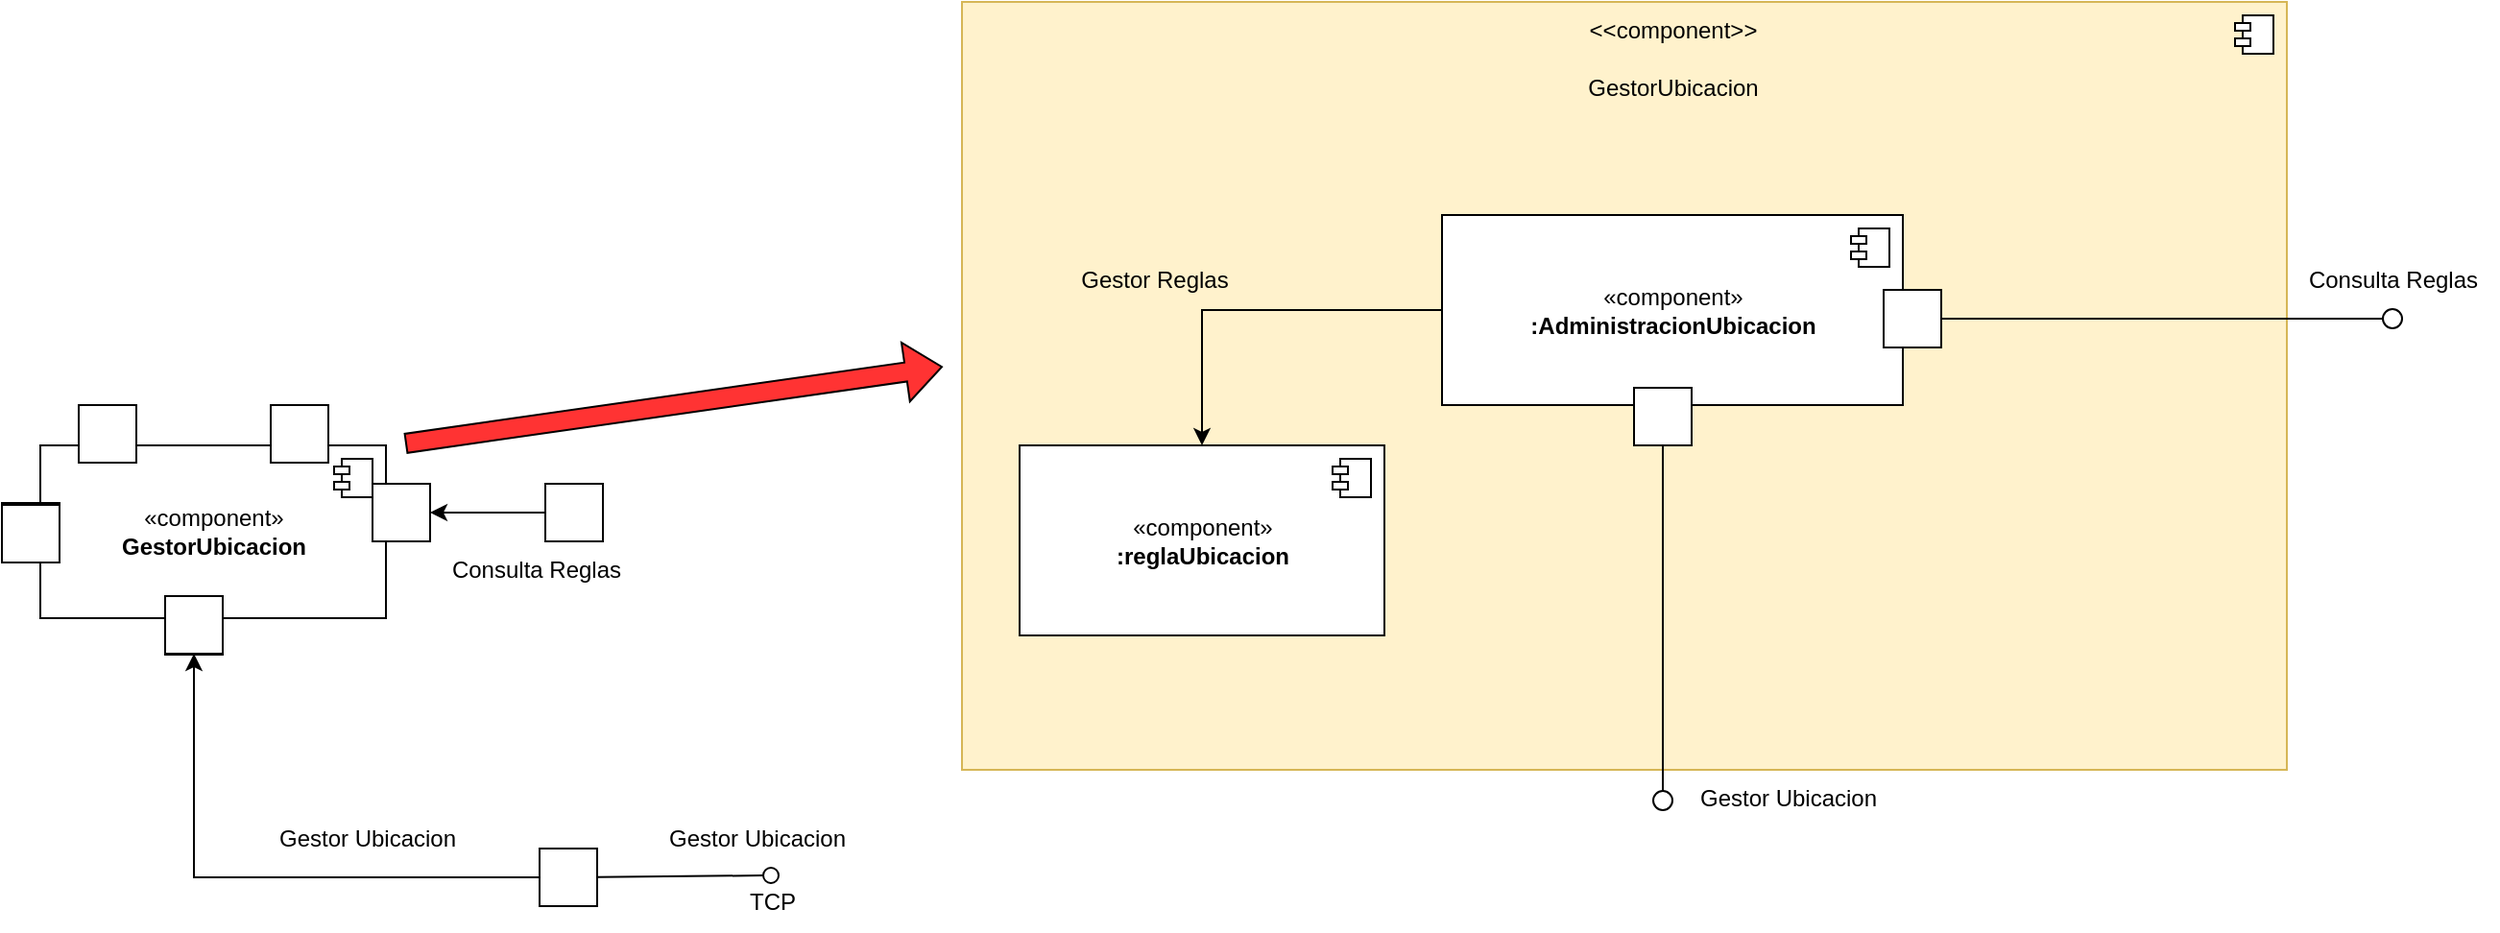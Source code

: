 <mxfile version="20.2.8" type="github">
  <diagram id="zAEFSSsMWEvl6_1o3meR" name="Página-1">
    <mxGraphModel dx="770" dy="350" grid="1" gridSize="10" guides="1" tooltips="1" connect="1" arrows="1" fold="1" page="1" pageScale="1" pageWidth="827" pageHeight="1169" math="0" shadow="0">
      <root>
        <mxCell id="0" />
        <mxCell id="1" parent="0" />
        <mxCell id="PLPeGTsNUyZ7Hu_J96Ss-1" value="«component»&lt;br&gt;&lt;b&gt;GestorUbicacion&lt;br&gt;&lt;/b&gt;" style="html=1;dropTarget=0;" vertex="1" parent="1">
          <mxGeometry x="170" y="571" width="180" height="90" as="geometry" />
        </mxCell>
        <mxCell id="PLPeGTsNUyZ7Hu_J96Ss-2" value="" style="shape=module;jettyWidth=8;jettyHeight=4;" vertex="1" parent="PLPeGTsNUyZ7Hu_J96Ss-1">
          <mxGeometry x="1" width="20" height="20" relative="1" as="geometry">
            <mxPoint x="-27" y="7" as="offset" />
          </mxGeometry>
        </mxCell>
        <mxCell id="PLPeGTsNUyZ7Hu_J96Ss-3" value="" style="html=1;rounded=0;" vertex="1" parent="1">
          <mxGeometry x="150" y="601" width="30" height="30" as="geometry" />
        </mxCell>
        <mxCell id="PLPeGTsNUyZ7Hu_J96Ss-4" value="" style="html=1;rounded=0;" vertex="1" parent="1">
          <mxGeometry x="190" y="550" width="30" height="30" as="geometry" />
        </mxCell>
        <mxCell id="PLPeGTsNUyZ7Hu_J96Ss-5" value="" style="html=1;rounded=0;" vertex="1" parent="1">
          <mxGeometry x="290" y="550" width="30" height="30" as="geometry" />
        </mxCell>
        <mxCell id="PLPeGTsNUyZ7Hu_J96Ss-6" value="" style="html=1;rounded=0;direction=east;flipV=0;" vertex="1" parent="1">
          <mxGeometry x="430" y="781" width="30" height="30" as="geometry" />
        </mxCell>
        <mxCell id="PLPeGTsNUyZ7Hu_J96Ss-7" value="Gestor Ubicacion" style="text;html=1;align=center;verticalAlign=middle;resizable=0;points=[];autosize=1;strokeColor=none;fillColor=none;" vertex="1" parent="1">
          <mxGeometry x="482.5" y="761" width="120" height="30" as="geometry" />
        </mxCell>
        <mxCell id="PLPeGTsNUyZ7Hu_J96Ss-8" value="" style="html=1;rounded=0;direction=east;flipV=0;" vertex="1" parent="1">
          <mxGeometry x="235" y="650" width="30" height="30" as="geometry" />
        </mxCell>
        <mxCell id="PLPeGTsNUyZ7Hu_J96Ss-9" value="Gestor Ubicacion" style="text;html=1;align=center;verticalAlign=middle;resizable=0;points=[];autosize=1;strokeColor=none;fillColor=none;" vertex="1" parent="1">
          <mxGeometry x="280" y="761" width="120" height="30" as="geometry" />
        </mxCell>
        <mxCell id="PLPeGTsNUyZ7Hu_J96Ss-10" value="" style="html=1;rounded=0;" vertex="1" parent="1">
          <mxGeometry x="433" y="591" width="30" height="30" as="geometry" />
        </mxCell>
        <mxCell id="PLPeGTsNUyZ7Hu_J96Ss-11" value="" style="html=1;rounded=0;" vertex="1" parent="1">
          <mxGeometry x="343" y="591" width="30" height="30" as="geometry" />
        </mxCell>
        <mxCell id="PLPeGTsNUyZ7Hu_J96Ss-12" style="edgeStyle=orthogonalEdgeStyle;rounded=0;orthogonalLoop=1;jettySize=auto;html=1;entryX=1;entryY=0.5;entryDx=0;entryDy=0;" edge="1" parent="1" source="PLPeGTsNUyZ7Hu_J96Ss-13" target="PLPeGTsNUyZ7Hu_J96Ss-11">
          <mxGeometry relative="1" as="geometry" />
        </mxCell>
        <mxCell id="PLPeGTsNUyZ7Hu_J96Ss-13" value="" style="html=1;rounded=0;direction=east;flipV=0;" vertex="1" parent="1">
          <mxGeometry x="433" y="591" width="30" height="30" as="geometry" />
        </mxCell>
        <mxCell id="PLPeGTsNUyZ7Hu_J96Ss-14" value="Consulta Reglas" style="text;html=1;align=center;verticalAlign=middle;resizable=0;points=[];autosize=1;strokeColor=none;fillColor=none;" vertex="1" parent="1">
          <mxGeometry x="373" y="621" width="110" height="30" as="geometry" />
        </mxCell>
        <mxCell id="PLPeGTsNUyZ7Hu_J96Ss-15" value="" style="html=1;rounded=0;" vertex="1" parent="1">
          <mxGeometry x="430" y="781" width="30" height="30" as="geometry" />
        </mxCell>
        <mxCell id="PLPeGTsNUyZ7Hu_J96Ss-16" value="" style="endArrow=none;html=1;rounded=0;align=center;verticalAlign=top;endFill=0;labelBackgroundColor=none;endSize=2;" edge="1" parent="1" source="PLPeGTsNUyZ7Hu_J96Ss-15" target="PLPeGTsNUyZ7Hu_J96Ss-17">
          <mxGeometry relative="1" as="geometry" />
        </mxCell>
        <mxCell id="PLPeGTsNUyZ7Hu_J96Ss-17" value="" style="ellipse;html=1;fontSize=11;align=center;fillColor=none;points=[];aspect=fixed;resizable=0;verticalAlign=bottom;labelPosition=center;verticalLabelPosition=top;flipH=1;" vertex="1" parent="1">
          <mxGeometry x="546.5" y="791" width="8" height="8" as="geometry" />
        </mxCell>
        <mxCell id="PLPeGTsNUyZ7Hu_J96Ss-18" style="edgeStyle=orthogonalEdgeStyle;rounded=0;orthogonalLoop=1;jettySize=auto;html=1;entryX=0.5;entryY=1;entryDx=0;entryDy=0;" edge="1" parent="1" source="PLPeGTsNUyZ7Hu_J96Ss-19" target="PLPeGTsNUyZ7Hu_J96Ss-20">
          <mxGeometry relative="1" as="geometry" />
        </mxCell>
        <mxCell id="PLPeGTsNUyZ7Hu_J96Ss-19" value="" style="html=1;rounded=0;direction=east;flipV=0;" vertex="1" parent="1">
          <mxGeometry x="430" y="781" width="30" height="30" as="geometry" />
        </mxCell>
        <mxCell id="PLPeGTsNUyZ7Hu_J96Ss-20" value="" style="html=1;rounded=0;" vertex="1" parent="1">
          <mxGeometry x="235" y="649.5" width="30" height="30" as="geometry" />
        </mxCell>
        <mxCell id="PLPeGTsNUyZ7Hu_J96Ss-21" value="" style="html=1;rounded=0;" vertex="1" parent="1">
          <mxGeometry x="190" y="550" width="30" height="30" as="geometry" />
        </mxCell>
        <mxCell id="PLPeGTsNUyZ7Hu_J96Ss-22" value="" style="html=1;rounded=0;" vertex="1" parent="1">
          <mxGeometry x="290" y="550" width="30" height="30" as="geometry" />
        </mxCell>
        <mxCell id="PLPeGTsNUyZ7Hu_J96Ss-23" value="" style="html=1;rounded=0;direction=east;flipV=0;" vertex="1" parent="1">
          <mxGeometry x="150" y="602" width="30" height="30" as="geometry" />
        </mxCell>
        <mxCell id="PLPeGTsNUyZ7Hu_J96Ss-24" value="TCP" style="text;html=1;align=center;verticalAlign=middle;resizable=0;points=[];autosize=1;strokeColor=none;fillColor=none;" vertex="1" parent="1">
          <mxGeometry x="525.5" y="794" width="50" height="30" as="geometry" />
        </mxCell>
        <mxCell id="PLPeGTsNUyZ7Hu_J96Ss-25" value="" style="shape=flexArrow;endArrow=classic;html=1;rounded=0;fillColor=#FF3333;" edge="1" parent="1">
          <mxGeometry width="50" height="50" relative="1" as="geometry">
            <mxPoint x="360" y="570" as="sourcePoint" />
            <mxPoint x="640" y="530" as="targetPoint" />
          </mxGeometry>
        </mxCell>
        <mxCell id="PLPeGTsNUyZ7Hu_J96Ss-28" value="" style="html=1;dropTarget=0;fillColor=#fff2cc;strokeColor=#d6b656;" vertex="1" parent="1">
          <mxGeometry x="650" y="340" width="690" height="400" as="geometry" />
        </mxCell>
        <mxCell id="PLPeGTsNUyZ7Hu_J96Ss-29" value="" style="shape=module;jettyWidth=8;jettyHeight=4;" vertex="1" parent="PLPeGTsNUyZ7Hu_J96Ss-28">
          <mxGeometry x="1" width="20" height="20" relative="1" as="geometry">
            <mxPoint x="-27" y="7" as="offset" />
          </mxGeometry>
        </mxCell>
        <mxCell id="PLPeGTsNUyZ7Hu_J96Ss-51" style="edgeStyle=orthogonalEdgeStyle;rounded=0;orthogonalLoop=1;jettySize=auto;html=1;fillColor=#FF3333;" edge="1" parent="1" source="PLPeGTsNUyZ7Hu_J96Ss-30" target="PLPeGTsNUyZ7Hu_J96Ss-49">
          <mxGeometry relative="1" as="geometry" />
        </mxCell>
        <mxCell id="PLPeGTsNUyZ7Hu_J96Ss-30" value="«component»&lt;br&gt;&lt;b&gt;:AdministracionUbicacion&lt;br&gt;&lt;/b&gt;" style="html=1;dropTarget=0;" vertex="1" parent="1">
          <mxGeometry x="900" y="451" width="240" height="99" as="geometry" />
        </mxCell>
        <mxCell id="PLPeGTsNUyZ7Hu_J96Ss-31" value="" style="shape=module;jettyWidth=8;jettyHeight=4;" vertex="1" parent="PLPeGTsNUyZ7Hu_J96Ss-30">
          <mxGeometry x="1" width="20" height="20" relative="1" as="geometry">
            <mxPoint x="-27" y="7" as="offset" />
          </mxGeometry>
        </mxCell>
        <mxCell id="PLPeGTsNUyZ7Hu_J96Ss-32" value="" style="html=1;rounded=0;" vertex="1" parent="1">
          <mxGeometry x="1130" y="490" width="30" height="30" as="geometry" />
        </mxCell>
        <mxCell id="PLPeGTsNUyZ7Hu_J96Ss-33" value="" style="html=1;rounded=0;" vertex="1" parent="1">
          <mxGeometry x="1000" y="541" width="30" height="30" as="geometry" />
        </mxCell>
        <mxCell id="PLPeGTsNUyZ7Hu_J96Ss-34" value="" style="rounded=0;orthogonalLoop=1;jettySize=auto;html=1;endArrow=none;endFill=0;sketch=0;targetPerimeterSpacing=0;fillColor=#FF3333;startArrow=none;" edge="1" parent="1" source="PLPeGTsNUyZ7Hu_J96Ss-36">
          <mxGeometry relative="1" as="geometry">
            <mxPoint x="1430" y="505" as="sourcePoint" />
            <mxPoint x="1400" y="505" as="targetPoint" />
          </mxGeometry>
        </mxCell>
        <mxCell id="PLPeGTsNUyZ7Hu_J96Ss-37" value="&amp;lt;&amp;lt;component&amp;gt;&amp;gt;" style="text;html=1;align=center;verticalAlign=middle;resizable=0;points=[];autosize=1;strokeColor=none;fillColor=none;" vertex="1" parent="1">
          <mxGeometry x="965" y="340" width="110" height="30" as="geometry" />
        </mxCell>
        <mxCell id="PLPeGTsNUyZ7Hu_J96Ss-38" value="GestorUbicacion" style="text;html=1;align=center;verticalAlign=middle;resizable=0;points=[];autosize=1;strokeColor=none;fillColor=none;" vertex="1" parent="1">
          <mxGeometry x="965" y="370" width="110" height="30" as="geometry" />
        </mxCell>
        <mxCell id="PLPeGTsNUyZ7Hu_J96Ss-41" value="" style="ellipse;whiteSpace=wrap;html=1;align=center;aspect=fixed;resizable=0;points=[];outlineConnect=0;sketch=0;" vertex="1" parent="1">
          <mxGeometry x="1010" y="751" width="10" height="10" as="geometry" />
        </mxCell>
        <mxCell id="PLPeGTsNUyZ7Hu_J96Ss-43" value="" style="rounded=0;orthogonalLoop=1;jettySize=auto;html=1;endArrow=none;endFill=0;sketch=0;sourcePerimeterSpacing=0;targetPerimeterSpacing=0;fillColor=#FF3333;exitX=0.5;exitY=1;exitDx=0;exitDy=0;" edge="1" parent="1" source="PLPeGTsNUyZ7Hu_J96Ss-33" target="PLPeGTsNUyZ7Hu_J96Ss-41">
          <mxGeometry relative="1" as="geometry">
            <mxPoint x="1005" y="800" as="sourcePoint" />
            <mxPoint x="890" y="790" as="targetPoint" />
          </mxGeometry>
        </mxCell>
        <mxCell id="PLPeGTsNUyZ7Hu_J96Ss-46" value="Consulta Reglas" style="text;html=1;align=center;verticalAlign=middle;resizable=0;points=[];autosize=1;strokeColor=none;fillColor=none;" vertex="1" parent="1">
          <mxGeometry x="1340" y="470" width="110" height="30" as="geometry" />
        </mxCell>
        <mxCell id="PLPeGTsNUyZ7Hu_J96Ss-36" value="" style="ellipse;whiteSpace=wrap;html=1;align=center;aspect=fixed;resizable=0;points=[];outlineConnect=0;sketch=0;" vertex="1" parent="1">
          <mxGeometry x="1390" y="500" width="10" height="10" as="geometry" />
        </mxCell>
        <mxCell id="PLPeGTsNUyZ7Hu_J96Ss-47" value="" style="rounded=0;orthogonalLoop=1;jettySize=auto;html=1;endArrow=none;endFill=0;sketch=0;sourcePerimeterSpacing=0;fillColor=#FF3333;" edge="1" parent="1" source="PLPeGTsNUyZ7Hu_J96Ss-32" target="PLPeGTsNUyZ7Hu_J96Ss-36">
          <mxGeometry relative="1" as="geometry">
            <mxPoint x="1160" y="505" as="sourcePoint" />
            <mxPoint x="1400" y="505" as="targetPoint" />
          </mxGeometry>
        </mxCell>
        <mxCell id="PLPeGTsNUyZ7Hu_J96Ss-48" value="Gestor Ubicacion" style="text;html=1;align=center;verticalAlign=middle;resizable=0;points=[];autosize=1;strokeColor=none;fillColor=none;" vertex="1" parent="1">
          <mxGeometry x="1020" y="740" width="120" height="30" as="geometry" />
        </mxCell>
        <mxCell id="PLPeGTsNUyZ7Hu_J96Ss-49" value="«component»&lt;br&gt;&lt;b&gt;:reglaUbicacion&lt;br&gt;&lt;/b&gt;" style="html=1;dropTarget=0;" vertex="1" parent="1">
          <mxGeometry x="680" y="571" width="190" height="99" as="geometry" />
        </mxCell>
        <mxCell id="PLPeGTsNUyZ7Hu_J96Ss-50" value="" style="shape=module;jettyWidth=8;jettyHeight=4;" vertex="1" parent="PLPeGTsNUyZ7Hu_J96Ss-49">
          <mxGeometry x="1" width="20" height="20" relative="1" as="geometry">
            <mxPoint x="-27" y="7" as="offset" />
          </mxGeometry>
        </mxCell>
        <mxCell id="PLPeGTsNUyZ7Hu_J96Ss-52" value="Gestor Reglas" style="text;html=1;align=center;verticalAlign=middle;resizable=0;points=[];autosize=1;strokeColor=none;fillColor=none;" vertex="1" parent="1">
          <mxGeometry x="700" y="470" width="100" height="30" as="geometry" />
        </mxCell>
      </root>
    </mxGraphModel>
  </diagram>
</mxfile>
